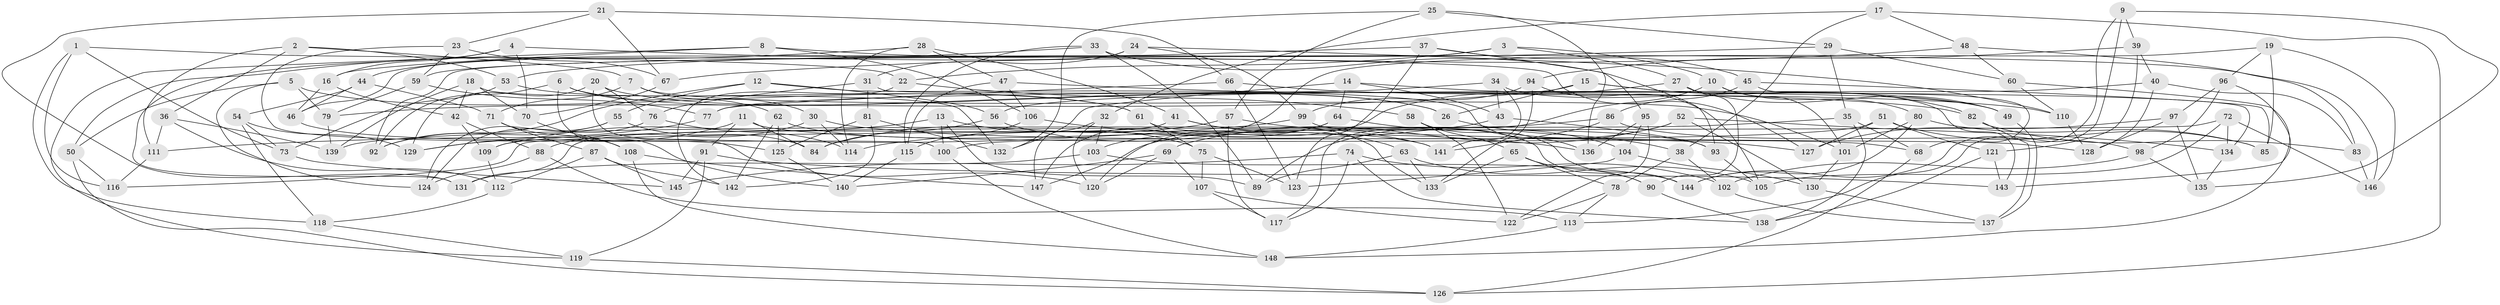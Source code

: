 // Generated by graph-tools (version 1.1) at 2025/16/03/09/25 04:16:15]
// undirected, 148 vertices, 296 edges
graph export_dot {
graph [start="1"]
  node [color=gray90,style=filled];
  1;
  2;
  3;
  4;
  5;
  6;
  7;
  8;
  9;
  10;
  11;
  12;
  13;
  14;
  15;
  16;
  17;
  18;
  19;
  20;
  21;
  22;
  23;
  24;
  25;
  26;
  27;
  28;
  29;
  30;
  31;
  32;
  33;
  34;
  35;
  36;
  37;
  38;
  39;
  40;
  41;
  42;
  43;
  44;
  45;
  46;
  47;
  48;
  49;
  50;
  51;
  52;
  53;
  54;
  55;
  56;
  57;
  58;
  59;
  60;
  61;
  62;
  63;
  64;
  65;
  66;
  67;
  68;
  69;
  70;
  71;
  72;
  73;
  74;
  75;
  76;
  77;
  78;
  79;
  80;
  81;
  82;
  83;
  84;
  85;
  86;
  87;
  88;
  89;
  90;
  91;
  92;
  93;
  94;
  95;
  96;
  97;
  98;
  99;
  100;
  101;
  102;
  103;
  104;
  105;
  106;
  107;
  108;
  109;
  110;
  111;
  112;
  113;
  114;
  115;
  116;
  117;
  118;
  119;
  120;
  121;
  122;
  123;
  124;
  125;
  126;
  127;
  128;
  129;
  130;
  131;
  132;
  133;
  134;
  135;
  136;
  137;
  138;
  139;
  140;
  141;
  142;
  143;
  144;
  145;
  146;
  147;
  148;
  1 -- 22;
  1 -- 73;
  1 -- 118;
  1 -- 116;
  2 -- 7;
  2 -- 36;
  2 -- 53;
  2 -- 111;
  3 -- 27;
  3 -- 92;
  3 -- 22;
  3 -- 10;
  4 -- 131;
  4 -- 70;
  4 -- 16;
  4 -- 127;
  5 -- 124;
  5 -- 61;
  5 -- 79;
  5 -- 50;
  6 -- 62;
  6 -- 26;
  6 -- 92;
  6 -- 140;
  7 -- 101;
  7 -- 30;
  7 -- 71;
  8 -- 146;
  8 -- 106;
  8 -- 16;
  8 -- 119;
  9 -- 39;
  9 -- 113;
  9 -- 135;
  9 -- 144;
  10 -- 101;
  10 -- 80;
  10 -- 117;
  11 -- 91;
  11 -- 129;
  11 -- 68;
  11 -- 84;
  12 -- 56;
  12 -- 136;
  12 -- 55;
  12 -- 92;
  13 -- 89;
  13 -- 109;
  13 -- 100;
  13 -- 75;
  14 -- 132;
  14 -- 43;
  14 -- 64;
  14 -- 49;
  15 -- 26;
  15 -- 82;
  15 -- 49;
  15 -- 79;
  16 -- 46;
  16 -- 42;
  17 -- 32;
  17 -- 38;
  17 -- 48;
  17 -- 126;
  18 -- 132;
  18 -- 42;
  18 -- 139;
  18 -- 70;
  19 -- 146;
  19 -- 85;
  19 -- 96;
  19 -- 147;
  20 -- 129;
  20 -- 120;
  20 -- 76;
  20 -- 26;
  21 -- 67;
  21 -- 66;
  21 -- 23;
  21 -- 131;
  22 -- 58;
  22 -- 142;
  23 -- 100;
  23 -- 67;
  23 -- 59;
  24 -- 99;
  24 -- 31;
  24 -- 46;
  24 -- 110;
  25 -- 57;
  25 -- 132;
  25 -- 136;
  25 -- 29;
  26 -- 38;
  27 -- 90;
  27 -- 49;
  27 -- 147;
  28 -- 114;
  28 -- 47;
  28 -- 50;
  28 -- 41;
  29 -- 35;
  29 -- 60;
  29 -- 53;
  30 -- 127;
  30 -- 88;
  30 -- 114;
  31 -- 76;
  31 -- 81;
  31 -- 134;
  32 -- 103;
  32 -- 147;
  32 -- 120;
  33 -- 44;
  33 -- 93;
  33 -- 89;
  33 -- 115;
  34 -- 43;
  34 -- 77;
  34 -- 143;
  34 -- 141;
  35 -- 68;
  35 -- 139;
  35 -- 138;
  36 -- 111;
  36 -- 112;
  36 -- 139;
  37 -- 45;
  37 -- 123;
  37 -- 59;
  37 -- 95;
  38 -- 102;
  38 -- 78;
  39 -- 94;
  39 -- 121;
  39 -- 40;
  40 -- 83;
  40 -- 128;
  40 -- 56;
  41 -- 63;
  41 -- 133;
  41 -- 131;
  42 -- 88;
  42 -- 109;
  43 -- 114;
  43 -- 93;
  44 -- 46;
  44 -- 71;
  44 -- 54;
  45 -- 85;
  45 -- 86;
  45 -- 68;
  46 -- 125;
  47 -- 82;
  47 -- 115;
  47 -- 106;
  48 -- 60;
  48 -- 67;
  48 -- 83;
  49 -- 137;
  50 -- 126;
  50 -- 116;
  51 -- 127;
  51 -- 121;
  51 -- 100;
  51 -- 85;
  52 -- 130;
  52 -- 69;
  52 -- 89;
  52 -- 134;
  53 -- 73;
  53 -- 61;
  54 -- 129;
  54 -- 73;
  54 -- 118;
  55 -- 124;
  55 -- 92;
  55 -- 84;
  56 -- 84;
  56 -- 141;
  57 -- 93;
  57 -- 117;
  57 -- 84;
  58 -- 122;
  58 -- 65;
  58 -- 144;
  59 -- 77;
  59 -- 79;
  60 -- 110;
  60 -- 148;
  61 -- 75;
  61 -- 90;
  62 -- 141;
  62 -- 125;
  62 -- 142;
  63 -- 105;
  63 -- 89;
  63 -- 133;
  64 -- 104;
  64 -- 120;
  64 -- 103;
  65 -- 90;
  65 -- 78;
  65 -- 133;
  66 -- 110;
  66 -- 123;
  66 -- 77;
  67 -- 70;
  68 -- 126;
  69 -- 107;
  69 -- 140;
  69 -- 120;
  70 -- 108;
  71 -- 87;
  71 -- 108;
  72 -- 146;
  72 -- 105;
  72 -- 116;
  72 -- 134;
  73 -- 145;
  74 -- 117;
  74 -- 102;
  74 -- 138;
  74 -- 145;
  75 -- 107;
  75 -- 123;
  76 -- 114;
  76 -- 124;
  77 -- 129;
  78 -- 113;
  78 -- 122;
  79 -- 139;
  80 -- 144;
  80 -- 101;
  80 -- 85;
  81 -- 125;
  81 -- 142;
  81 -- 132;
  82 -- 137;
  82 -- 83;
  83 -- 146;
  86 -- 141;
  86 -- 98;
  86 -- 109;
  87 -- 145;
  87 -- 112;
  87 -- 142;
  88 -- 124;
  88 -- 113;
  90 -- 138;
  91 -- 143;
  91 -- 119;
  91 -- 145;
  93 -- 105;
  94 -- 105;
  94 -- 133;
  94 -- 99;
  95 -- 122;
  95 -- 136;
  95 -- 104;
  96 -- 97;
  96 -- 98;
  96 -- 143;
  97 -- 135;
  97 -- 127;
  97 -- 128;
  98 -- 135;
  98 -- 102;
  99 -- 128;
  99 -- 111;
  100 -- 148;
  101 -- 130;
  102 -- 137;
  103 -- 131;
  103 -- 144;
  104 -- 123;
  104 -- 130;
  106 -- 136;
  106 -- 115;
  107 -- 122;
  107 -- 117;
  108 -- 148;
  108 -- 147;
  109 -- 112;
  110 -- 128;
  111 -- 116;
  112 -- 118;
  113 -- 148;
  115 -- 140;
  118 -- 119;
  119 -- 126;
  121 -- 138;
  121 -- 143;
  125 -- 140;
  130 -- 137;
  134 -- 135;
}
